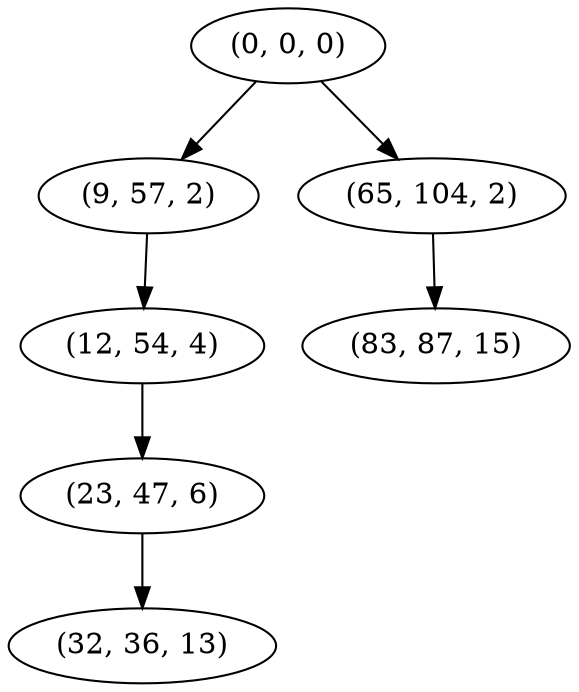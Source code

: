 digraph tree {
    "(0, 0, 0)";
    "(9, 57, 2)";
    "(12, 54, 4)";
    "(23, 47, 6)";
    "(32, 36, 13)";
    "(65, 104, 2)";
    "(83, 87, 15)";
    "(0, 0, 0)" -> "(9, 57, 2)";
    "(0, 0, 0)" -> "(65, 104, 2)";
    "(9, 57, 2)" -> "(12, 54, 4)";
    "(12, 54, 4)" -> "(23, 47, 6)";
    "(23, 47, 6)" -> "(32, 36, 13)";
    "(65, 104, 2)" -> "(83, 87, 15)";
}
